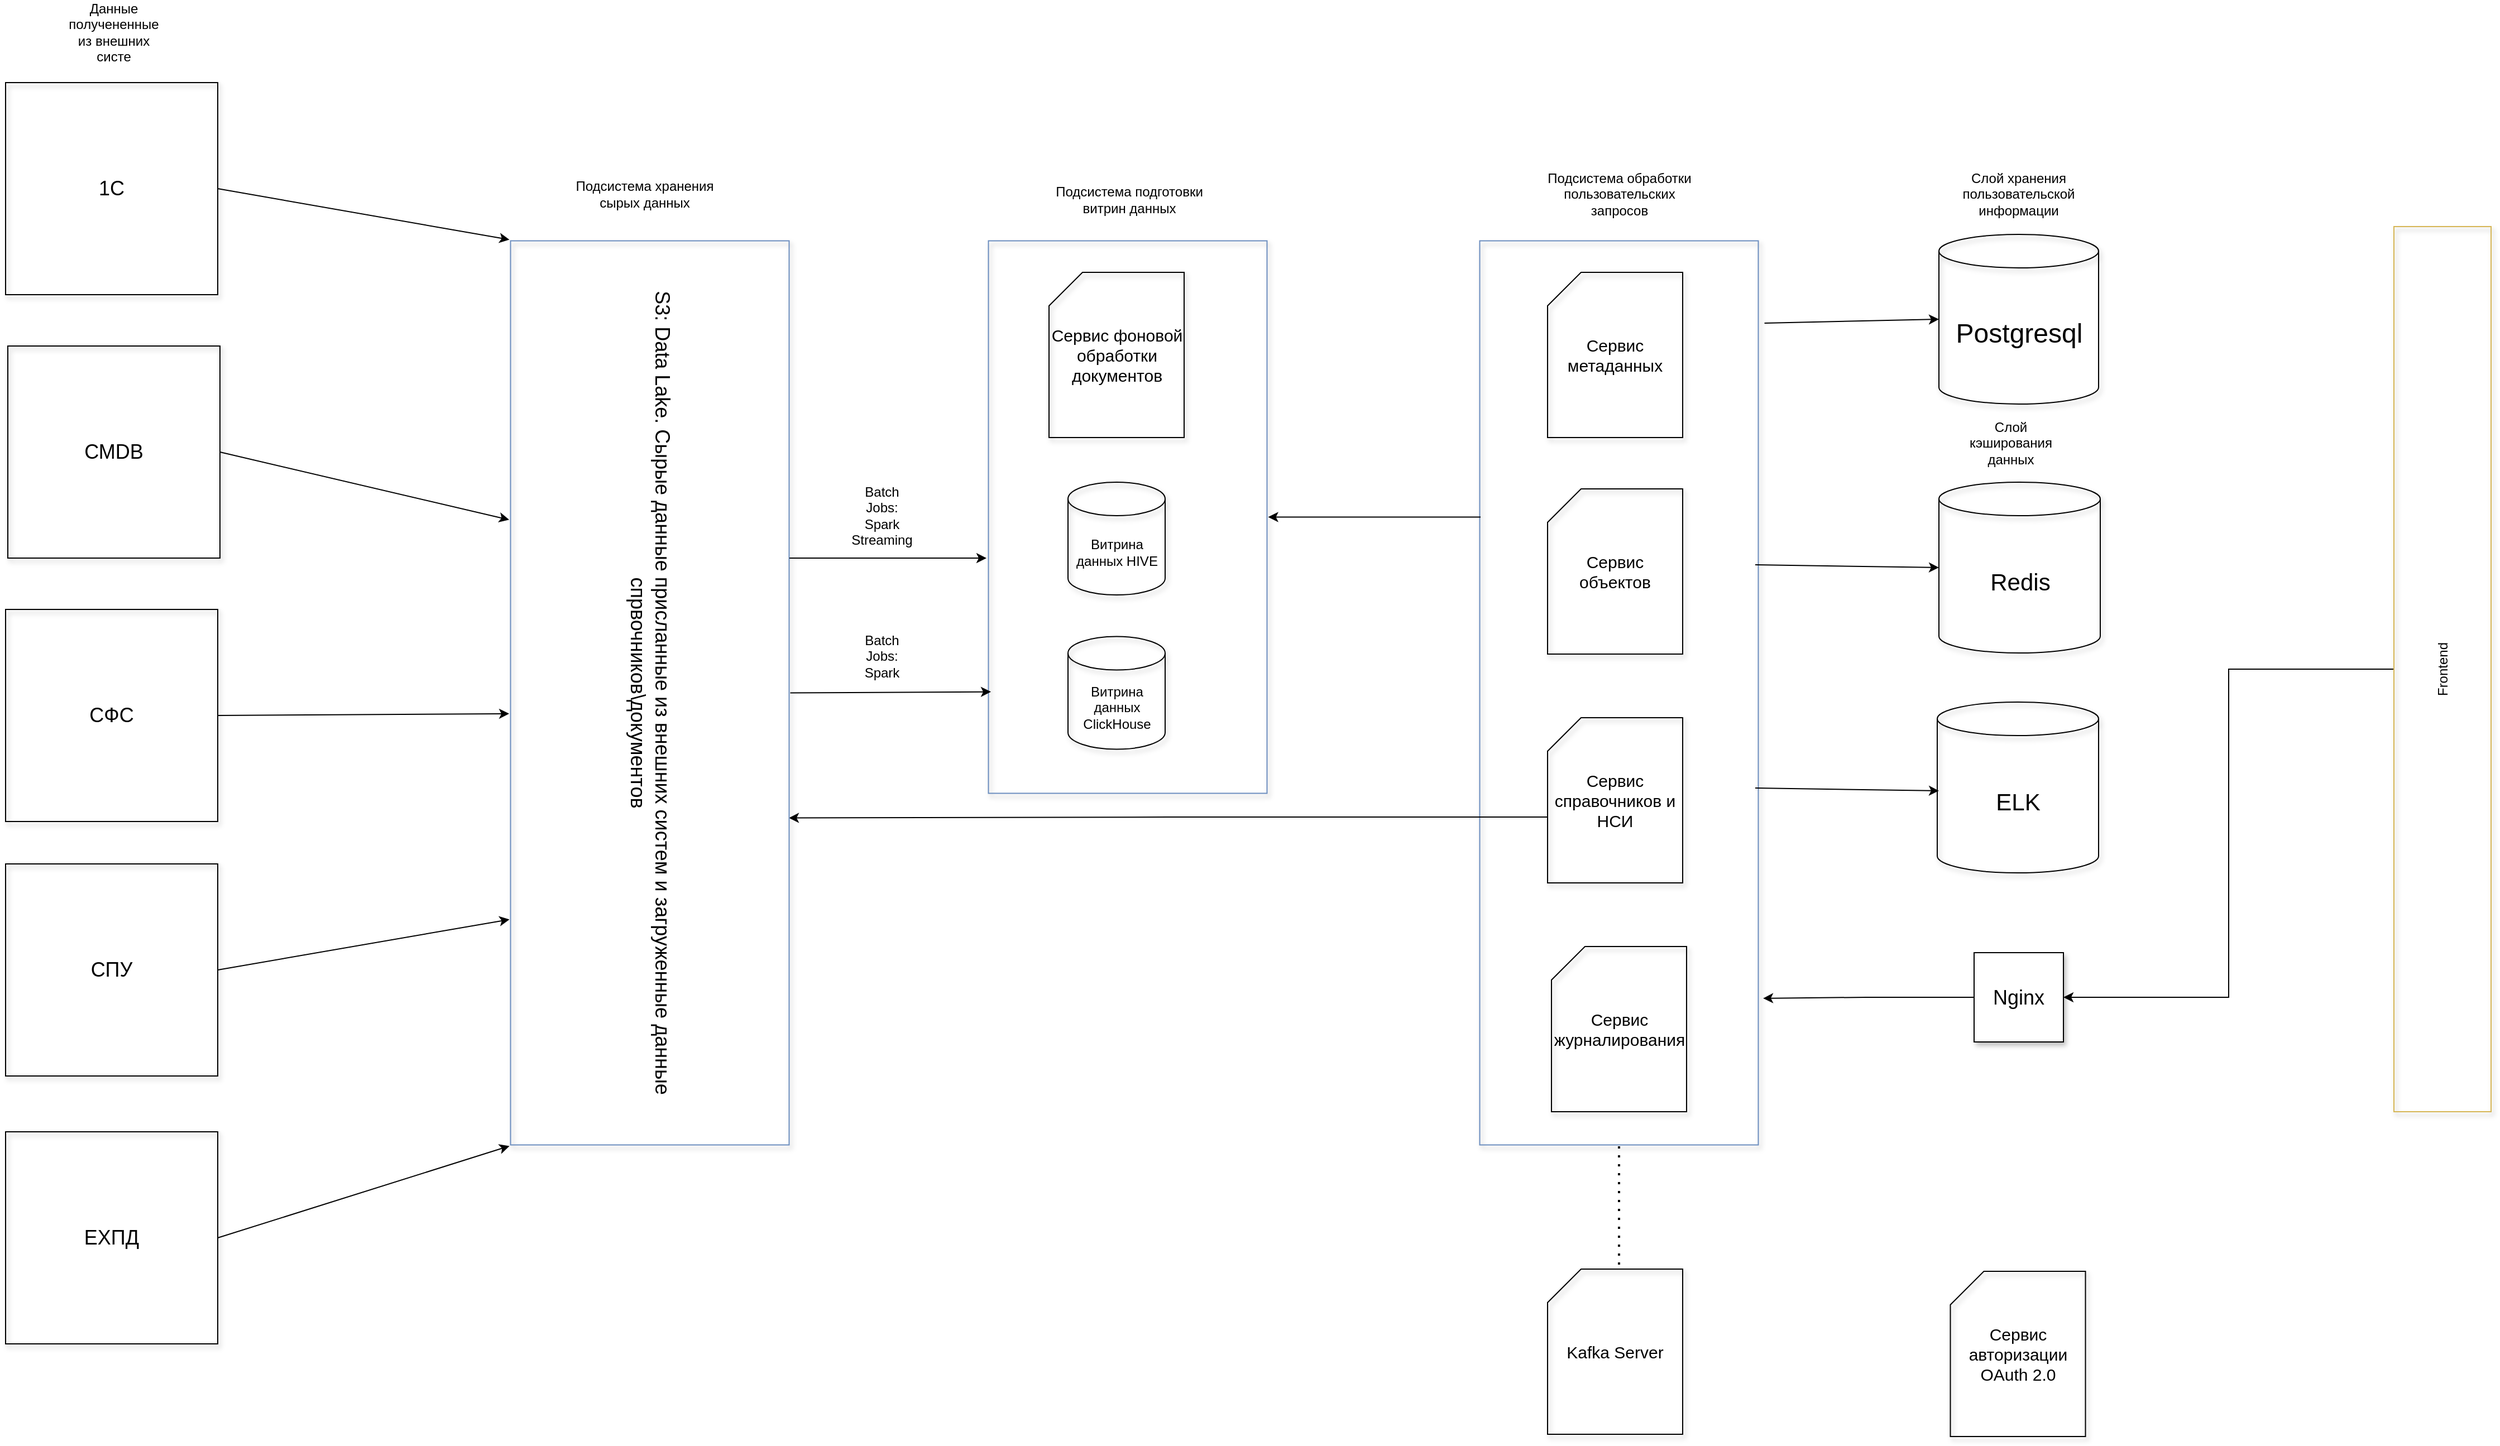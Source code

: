 <mxfile version="14.1.1" type="github">
  <diagram id="kEgPNVeuI4CAzyzKj0VG" name="Page-1">
    <mxGraphModel dx="4166" dy="2457" grid="0" gridSize="10" guides="1" tooltips="1" connect="1" arrows="1" fold="1" page="0" pageScale="1" pageWidth="850" pageHeight="1100" math="0" shadow="0">
      <root>
        <mxCell id="0" />
        <mxCell id="1" parent="0" />
        <mxCell id="nQS4915FL6vj4WGRiqd_-7" style="edgeStyle=orthogonalEdgeStyle;rounded=0;orthogonalLoop=1;jettySize=auto;html=1;exitX=0.5;exitY=0;exitDx=0;exitDy=0;entryX=1;entryY=0.5;entryDx=0;entryDy=0;" edge="1" parent="1" source="nQS4915FL6vj4WGRiqd_-4" target="nQS4915FL6vj4WGRiqd_-6">
          <mxGeometry relative="1" as="geometry" />
        </mxCell>
        <mxCell id="nQS4915FL6vj4WGRiqd_-4" value="Frontend" style="rounded=0;whiteSpace=wrap;html=1;rotation=-90;strokeColor=#d6b656;glass=0;shadow=1;fillColor=none;" vertex="1" parent="1">
          <mxGeometry x="610" y="152" width="793" height="87" as="geometry" />
        </mxCell>
        <mxCell id="nQS4915FL6vj4WGRiqd_-5" value="" style="rounded=0;whiteSpace=wrap;html=1;shadow=1;glass=0;rotation=90;align=center;strokeColor=#6c8ebf;perimeterSpacing=1;fillColor=none;" vertex="1" parent="1">
          <mxGeometry x="-136" y="92" width="810" height="249.5" as="geometry" />
        </mxCell>
        <mxCell id="nQS4915FL6vj4WGRiqd_-11" style="edgeStyle=orthogonalEdgeStyle;rounded=0;orthogonalLoop=1;jettySize=auto;html=1;entryX=0.837;entryY=-0.013;entryDx=0;entryDy=0;entryPerimeter=0;" edge="1" parent="1" source="nQS4915FL6vj4WGRiqd_-6" target="nQS4915FL6vj4WGRiqd_-5">
          <mxGeometry relative="1" as="geometry" />
        </mxCell>
        <mxCell id="nQS4915FL6vj4WGRiqd_-6" value="&lt;font style=&quot;font-size: 18px&quot;&gt;Nginx&lt;/font&gt;" style="whiteSpace=wrap;html=1;aspect=fixed;rounded=0;shadow=1;glass=0;" vertex="1" parent="1">
          <mxGeometry x="587" y="449.5" width="80" height="80" as="geometry" />
        </mxCell>
        <mxCell id="nQS4915FL6vj4WGRiqd_-9" value="Подсистема обработки &lt;br&gt;пользовательских &lt;br&gt;запросов" style="text;html=1;align=center;verticalAlign=middle;resizable=0;points=[];autosize=1;" vertex="1" parent="1">
          <mxGeometry x="199.5" y="-253" width="139" height="45" as="geometry" />
        </mxCell>
        <mxCell id="nQS4915FL6vj4WGRiqd_-13" value="Слой хранения пользовательской информации" style="text;html=1;strokeColor=none;fillColor=none;align=center;verticalAlign=middle;whiteSpace=wrap;rounded=0;shadow=1;glass=0;" vertex="1" parent="1">
          <mxGeometry x="607" y="-240.5" width="40" height="20" as="geometry" />
        </mxCell>
        <mxCell id="nQS4915FL6vj4WGRiqd_-14" value="&lt;font style=&quot;font-size: 24px&quot;&gt;Postgresql&lt;/font&gt;" style="shape=cylinder3;whiteSpace=wrap;html=1;boundedLbl=1;backgroundOutline=1;size=15;rounded=0;shadow=1;glass=0;fillColor=none;" vertex="1" parent="1">
          <mxGeometry x="555.5" y="-194" width="143" height="152" as="geometry" />
        </mxCell>
        <mxCell id="nQS4915FL6vj4WGRiqd_-17" value="" style="endArrow=classic;html=1;exitX=0.092;exitY=-0.018;exitDx=0;exitDy=0;exitPerimeter=0;entryX=0;entryY=0.5;entryDx=0;entryDy=0;entryPerimeter=0;" edge="1" parent="1" source="nQS4915FL6vj4WGRiqd_-5" target="nQS4915FL6vj4WGRiqd_-14">
          <mxGeometry width="50" height="50" relative="1" as="geometry">
            <mxPoint x="421" y="176" as="sourcePoint" />
            <mxPoint x="556" y="-54" as="targetPoint" />
          </mxGeometry>
        </mxCell>
        <mxCell id="nQS4915FL6vj4WGRiqd_-19" value="&lt;font style=&quot;font-size: 21px&quot;&gt;Redis&lt;/font&gt;" style="shape=cylinder3;whiteSpace=wrap;html=1;boundedLbl=1;backgroundOutline=1;size=15;rounded=0;shadow=1;glass=0;fillColor=none;" vertex="1" parent="1">
          <mxGeometry x="555.5" y="28" width="144.5" height="153" as="geometry" />
        </mxCell>
        <mxCell id="nQS4915FL6vj4WGRiqd_-21" value="Слой кэширования данных" style="text;html=1;strokeColor=none;fillColor=none;align=center;verticalAlign=middle;whiteSpace=wrap;rounded=0;shadow=1;glass=0;" vertex="1" parent="1">
          <mxGeometry x="600" y="-17" width="40" height="20" as="geometry" />
        </mxCell>
        <mxCell id="nQS4915FL6vj4WGRiqd_-29" value="&lt;font style=&quot;font-size: 15px&quot;&gt;Сервис метаданных&lt;/font&gt;" style="shape=card;whiteSpace=wrap;html=1;rounded=0;shadow=1;glass=0;fillColor=none;" vertex="1" parent="1">
          <mxGeometry x="205" y="-160" width="121" height="148" as="geometry" />
        </mxCell>
        <mxCell id="nQS4915FL6vj4WGRiqd_-30" value="&lt;font style=&quot;font-size: 15px&quot;&gt;Сервис объектов&lt;/font&gt;" style="shape=card;whiteSpace=wrap;html=1;rounded=0;shadow=1;glass=0;fillColor=none;" vertex="1" parent="1">
          <mxGeometry x="205" y="34" width="121" height="148" as="geometry" />
        </mxCell>
        <mxCell id="nQS4915FL6vj4WGRiqd_-60" style="edgeStyle=orthogonalEdgeStyle;rounded=0;orthogonalLoop=1;jettySize=auto;html=1;exitX=0;exitY=0;exitDx=0;exitDy=89;exitPerimeter=0;entryX=0.638;entryY=0.005;entryDx=0;entryDy=0;entryPerimeter=0;" edge="1" parent="1" source="nQS4915FL6vj4WGRiqd_-31" target="nQS4915FL6vj4WGRiqd_-41">
          <mxGeometry relative="1" as="geometry" />
        </mxCell>
        <mxCell id="nQS4915FL6vj4WGRiqd_-31" value="&lt;font style=&quot;font-size: 15px&quot;&gt;Сервис справочников и НСИ&lt;/font&gt;" style="shape=card;whiteSpace=wrap;html=1;rounded=0;shadow=1;glass=0;fillColor=none;" vertex="1" parent="1">
          <mxGeometry x="205" y="239" width="121" height="148" as="geometry" />
        </mxCell>
        <mxCell id="nQS4915FL6vj4WGRiqd_-32" value="&lt;font style=&quot;font-size: 15px&quot;&gt;Сервис журналирования&lt;/font&gt;" style="shape=card;whiteSpace=wrap;html=1;rounded=0;shadow=1;glass=0;fillColor=none;" vertex="1" parent="1">
          <mxGeometry x="208.5" y="444" width="121" height="148" as="geometry" />
        </mxCell>
        <mxCell id="nQS4915FL6vj4WGRiqd_-33" style="edgeStyle=orthogonalEdgeStyle;rounded=0;orthogonalLoop=1;jettySize=auto;html=1;exitX=0.5;exitY=1;exitDx=0;exitDy=0;exitPerimeter=0;" edge="1" parent="1" source="nQS4915FL6vj4WGRiqd_-29" target="nQS4915FL6vj4WGRiqd_-29">
          <mxGeometry relative="1" as="geometry" />
        </mxCell>
        <mxCell id="nQS4915FL6vj4WGRiqd_-34" value="" style="endArrow=classic;html=1;entryX=0;entryY=0.5;entryDx=0;entryDy=0;entryPerimeter=0;" edge="1" parent="1" target="nQS4915FL6vj4WGRiqd_-19">
          <mxGeometry width="50" height="50" relative="1" as="geometry">
            <mxPoint x="391" y="102" as="sourcePoint" />
            <mxPoint x="467" y="223" as="targetPoint" />
          </mxGeometry>
        </mxCell>
        <mxCell id="nQS4915FL6vj4WGRiqd_-36" value="&lt;span style=&quot;font-size: 21px&quot;&gt;ELK&lt;/span&gt;" style="shape=cylinder3;whiteSpace=wrap;html=1;boundedLbl=1;backgroundOutline=1;size=15;rounded=0;shadow=1;glass=0;fillColor=none;" vertex="1" parent="1">
          <mxGeometry x="554" y="225" width="144.5" height="153" as="geometry" />
        </mxCell>
        <mxCell id="nQS4915FL6vj4WGRiqd_-37" value="" style="endArrow=classic;html=1;entryX=0;entryY=0.5;entryDx=0;entryDy=0;entryPerimeter=0;" edge="1" parent="1">
          <mxGeometry width="50" height="50" relative="1" as="geometry">
            <mxPoint x="391" y="302" as="sourcePoint" />
            <mxPoint x="555.5" y="304.5" as="targetPoint" />
          </mxGeometry>
        </mxCell>
        <mxCell id="nQS4915FL6vj4WGRiqd_-38" value="&lt;font style=&quot;font-size: 15px&quot;&gt;Сервис авторизации OAuth 2.0&lt;/font&gt;" style="shape=card;whiteSpace=wrap;html=1;rounded=0;shadow=1;glass=0;fillColor=none;" vertex="1" parent="1">
          <mxGeometry x="565.75" y="735" width="121" height="148" as="geometry" />
        </mxCell>
        <mxCell id="nQS4915FL6vj4WGRiqd_-39" value="" style="rounded=0;whiteSpace=wrap;html=1;shadow=1;glass=0;rotation=90;align=center;strokeColor=#6c8ebf;perimeterSpacing=1;fillColor=none;" vertex="1" parent="1">
          <mxGeometry x="-418.5" y="-65.5" width="495" height="249.5" as="geometry" />
        </mxCell>
        <mxCell id="nQS4915FL6vj4WGRiqd_-40" value="Подсистема подготовки &lt;br&gt;витрин данных" style="text;html=1;align=center;verticalAlign=middle;resizable=0;points=[];autosize=1;" vertex="1" parent="1">
          <mxGeometry x="-241.5" y="-241" width="142" height="31" as="geometry" />
        </mxCell>
        <mxCell id="nQS4915FL6vj4WGRiqd_-41" value="&lt;font style=&quot;font-size: 18px&quot;&gt;S3: Data Lake. Сырые данные присланные из внешних систем и загруженные данные спрвочников\документов&lt;/font&gt;" style="rounded=0;whiteSpace=wrap;html=1;shadow=1;glass=0;rotation=90;align=center;strokeColor=#6c8ebf;perimeterSpacing=1;fillColor=none;" vertex="1" parent="1">
          <mxGeometry x="-1004" y="92" width="810" height="249.5" as="geometry" />
        </mxCell>
        <mxCell id="nQS4915FL6vj4WGRiqd_-42" value="Подсистема хранения &lt;br&gt;сырых данных" style="text;html=1;align=center;verticalAlign=middle;resizable=0;points=[];autosize=1;" vertex="1" parent="1">
          <mxGeometry x="-671" y="-245.5" width="133" height="31" as="geometry" />
        </mxCell>
        <mxCell id="nQS4915FL6vj4WGRiqd_-46" value="&lt;font style=&quot;font-size: 18px&quot;&gt;1С&lt;/font&gt;" style="whiteSpace=wrap;html=1;aspect=fixed;rounded=0;shadow=1;glass=0;fillColor=none;" vertex="1" parent="1">
          <mxGeometry x="-1176" y="-330" width="190" height="190" as="geometry" />
        </mxCell>
        <mxCell id="nQS4915FL6vj4WGRiqd_-47" value="&lt;font style=&quot;font-size: 18px&quot;&gt;СМDB&lt;/font&gt;" style="whiteSpace=wrap;html=1;aspect=fixed;rounded=0;shadow=1;glass=0;fillColor=none;" vertex="1" parent="1">
          <mxGeometry x="-1174" y="-94" width="190" height="190" as="geometry" />
        </mxCell>
        <mxCell id="nQS4915FL6vj4WGRiqd_-48" value="&lt;font style=&quot;font-size: 18px&quot;&gt;СФС&lt;/font&gt;" style="whiteSpace=wrap;html=1;aspect=fixed;rounded=0;shadow=1;glass=0;fillColor=none;" vertex="1" parent="1">
          <mxGeometry x="-1176" y="142" width="190" height="190" as="geometry" />
        </mxCell>
        <mxCell id="nQS4915FL6vj4WGRiqd_-49" value="&lt;font style=&quot;font-size: 18px&quot;&gt;СПУ&lt;/font&gt;" style="whiteSpace=wrap;html=1;aspect=fixed;rounded=0;shadow=1;glass=0;fillColor=none;" vertex="1" parent="1">
          <mxGeometry x="-1176" y="370" width="190" height="190" as="geometry" />
        </mxCell>
        <mxCell id="nQS4915FL6vj4WGRiqd_-50" value="&lt;font style=&quot;font-size: 18px&quot;&gt;ЕХПД&lt;/font&gt;" style="whiteSpace=wrap;html=1;aspect=fixed;rounded=0;shadow=1;glass=0;fillColor=none;" vertex="1" parent="1">
          <mxGeometry x="-1176" y="610" width="190" height="190" as="geometry" />
        </mxCell>
        <mxCell id="nQS4915FL6vj4WGRiqd_-51" value="" style="endArrow=classic;html=1;exitX=1;exitY=0.5;exitDx=0;exitDy=0;entryX=1;entryY=1;entryDx=0;entryDy=0;" edge="1" parent="1" source="nQS4915FL6vj4WGRiqd_-50" target="nQS4915FL6vj4WGRiqd_-41">
          <mxGeometry width="50" height="50" relative="1" as="geometry">
            <mxPoint x="-44" y="207" as="sourcePoint" />
            <mxPoint x="6" y="157" as="targetPoint" />
          </mxGeometry>
        </mxCell>
        <mxCell id="nQS4915FL6vj4WGRiqd_-53" value="" style="endArrow=classic;html=1;exitX=1;exitY=0.5;exitDx=0;exitDy=0;entryX=0.75;entryY=1;entryDx=0;entryDy=0;" edge="1" parent="1" source="nQS4915FL6vj4WGRiqd_-49" target="nQS4915FL6vj4WGRiqd_-41">
          <mxGeometry width="50" height="50" relative="1" as="geometry">
            <mxPoint x="-44" y="207" as="sourcePoint" />
            <mxPoint x="6" y="157" as="targetPoint" />
          </mxGeometry>
        </mxCell>
        <mxCell id="nQS4915FL6vj4WGRiqd_-54" value="" style="endArrow=classic;html=1;exitX=1;exitY=0.5;exitDx=0;exitDy=0;entryX=0.523;entryY=1.001;entryDx=0;entryDy=0;entryPerimeter=0;" edge="1" parent="1" source="nQS4915FL6vj4WGRiqd_-48" target="nQS4915FL6vj4WGRiqd_-41">
          <mxGeometry width="50" height="50" relative="1" as="geometry">
            <mxPoint x="-44" y="207" as="sourcePoint" />
            <mxPoint x="6" y="157" as="targetPoint" />
          </mxGeometry>
        </mxCell>
        <mxCell id="nQS4915FL6vj4WGRiqd_-56" value="" style="endArrow=classic;html=1;exitX=1;exitY=0.5;exitDx=0;exitDy=0;entryX=0;entryY=1;entryDx=0;entryDy=0;" edge="1" parent="1" source="nQS4915FL6vj4WGRiqd_-46" target="nQS4915FL6vj4WGRiqd_-41">
          <mxGeometry width="50" height="50" relative="1" as="geometry">
            <mxPoint x="-44" y="207" as="sourcePoint" />
            <mxPoint x="6" y="157" as="targetPoint" />
          </mxGeometry>
        </mxCell>
        <mxCell id="nQS4915FL6vj4WGRiqd_-58" value="" style="endArrow=classic;html=1;exitX=1;exitY=0.5;exitDx=0;exitDy=0;entryX=0.309;entryY=1.001;entryDx=0;entryDy=0;entryPerimeter=0;" edge="1" parent="1" source="nQS4915FL6vj4WGRiqd_-47" target="nQS4915FL6vj4WGRiqd_-41">
          <mxGeometry width="50" height="50" relative="1" as="geometry">
            <mxPoint x="-44" y="207" as="sourcePoint" />
            <mxPoint x="6" y="157" as="targetPoint" />
          </mxGeometry>
        </mxCell>
        <mxCell id="nQS4915FL6vj4WGRiqd_-59" value="Данные получененные из внешних систе" style="text;html=1;strokeColor=none;fillColor=none;align=center;verticalAlign=middle;whiteSpace=wrap;rounded=0;shadow=1;glass=0;" vertex="1" parent="1">
          <mxGeometry x="-1099" y="-385" width="40" height="20" as="geometry" />
        </mxCell>
        <mxCell id="nQS4915FL6vj4WGRiqd_-61" value="" style="endArrow=classic;html=1;exitX=0.5;exitY=0;exitDx=0;exitDy=0;entryX=0.815;entryY=0.987;entryDx=0;entryDy=0;entryPerimeter=0;" edge="1" parent="1" source="nQS4915FL6vj4WGRiqd_-41" target="nQS4915FL6vj4WGRiqd_-39">
          <mxGeometry width="50" height="50" relative="1" as="geometry">
            <mxPoint x="-323" y="180" as="sourcePoint" />
            <mxPoint x="-273" y="130" as="targetPoint" />
          </mxGeometry>
        </mxCell>
        <mxCell id="nQS4915FL6vj4WGRiqd_-62" value="&lt;span style=&quot;font-size: 15px&quot;&gt;Сервис фоновой обработки документов&lt;/span&gt;" style="shape=card;whiteSpace=wrap;html=1;rounded=0;shadow=1;glass=0;fillColor=none;" vertex="1" parent="1">
          <mxGeometry x="-241.5" y="-160" width="121" height="148" as="geometry" />
        </mxCell>
        <mxCell id="nQS4915FL6vj4WGRiqd_-63" value="" style="endArrow=classic;html=1;exitX=0.5;exitY=0;exitDx=0;exitDy=0;entryX=0.5;entryY=1;entryDx=0;entryDy=0;" edge="1" parent="1">
          <mxGeometry width="50" height="50" relative="1" as="geometry">
            <mxPoint x="-474" y="96" as="sourcePoint" />
            <mxPoint x="-297.5" y="96" as="targetPoint" />
          </mxGeometry>
        </mxCell>
        <mxCell id="nQS4915FL6vj4WGRiqd_-64" value="Batch Jobs: Spark" style="text;html=1;strokeColor=none;fillColor=none;align=center;verticalAlign=middle;whiteSpace=wrap;rounded=0;shadow=1;glass=0;" vertex="1" parent="1">
          <mxGeometry x="-411" y="174" width="40" height="20" as="geometry" />
        </mxCell>
        <mxCell id="nQS4915FL6vj4WGRiqd_-65" value="Batch Jobs: Spark Streaming" style="text;html=1;strokeColor=none;fillColor=none;align=center;verticalAlign=middle;whiteSpace=wrap;rounded=0;shadow=1;glass=0;" vertex="1" parent="1">
          <mxGeometry x="-411" y="48" width="40" height="20" as="geometry" />
        </mxCell>
        <mxCell id="nQS4915FL6vj4WGRiqd_-66" value="Витрина данных HIVE" style="shape=cylinder3;whiteSpace=wrap;html=1;boundedLbl=1;backgroundOutline=1;size=15;rounded=0;shadow=1;glass=0;fillColor=none;" vertex="1" parent="1">
          <mxGeometry x="-224.5" y="28" width="87" height="101" as="geometry" />
        </mxCell>
        <mxCell id="nQS4915FL6vj4WGRiqd_-67" value="Витрина данных ClickHouse" style="shape=cylinder3;whiteSpace=wrap;html=1;boundedLbl=1;backgroundOutline=1;size=15;rounded=0;shadow=1;glass=0;fillColor=none;" vertex="1" parent="1">
          <mxGeometry x="-224.5" y="166.25" width="87" height="101" as="geometry" />
        </mxCell>
        <mxCell id="nQS4915FL6vj4WGRiqd_-70" value="" style="endArrow=classic;html=1;exitX=0.306;exitY=0.993;exitDx=0;exitDy=0;exitPerimeter=0;entryX=0.5;entryY=0;entryDx=0;entryDy=0;" edge="1" parent="1" source="nQS4915FL6vj4WGRiqd_-5" target="nQS4915FL6vj4WGRiqd_-39">
          <mxGeometry width="50" height="50" relative="1" as="geometry">
            <mxPoint x="-323" y="129" as="sourcePoint" />
            <mxPoint x="-273" y="79" as="targetPoint" />
          </mxGeometry>
        </mxCell>
        <mxCell id="nQS4915FL6vj4WGRiqd_-71" value="&lt;span style=&quot;font-size: 15px&quot;&gt;Kafka Server&lt;/span&gt;" style="shape=card;whiteSpace=wrap;html=1;rounded=0;shadow=1;glass=0;fillColor=none;" vertex="1" parent="1">
          <mxGeometry x="205" y="733" width="121" height="148" as="geometry" />
        </mxCell>
        <mxCell id="nQS4915FL6vj4WGRiqd_-72" value="" style="endArrow=none;dashed=1;html=1;dashPattern=1 3;strokeWidth=2;entryX=1;entryY=0.5;entryDx=0;entryDy=0;" edge="1" parent="1" target="nQS4915FL6vj4WGRiqd_-5">
          <mxGeometry width="50" height="50" relative="1" as="geometry">
            <mxPoint x="269" y="729" as="sourcePoint" />
            <mxPoint x="-543" y="307" as="targetPoint" />
          </mxGeometry>
        </mxCell>
      </root>
    </mxGraphModel>
  </diagram>
</mxfile>
